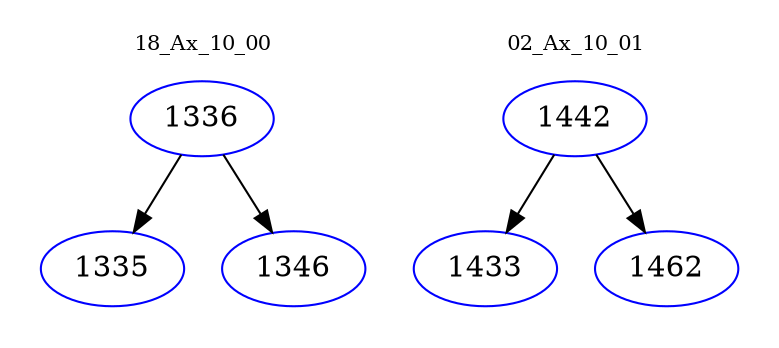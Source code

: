 digraph{
subgraph cluster_0 {
color = white
label = "18_Ax_10_00";
fontsize=10;
T0_1336 [label="1336", color="blue"]
T0_1336 -> T0_1335 [color="black"]
T0_1335 [label="1335", color="blue"]
T0_1336 -> T0_1346 [color="black"]
T0_1346 [label="1346", color="blue"]
}
subgraph cluster_1 {
color = white
label = "02_Ax_10_01";
fontsize=10;
T1_1442 [label="1442", color="blue"]
T1_1442 -> T1_1433 [color="black"]
T1_1433 [label="1433", color="blue"]
T1_1442 -> T1_1462 [color="black"]
T1_1462 [label="1462", color="blue"]
}
}
